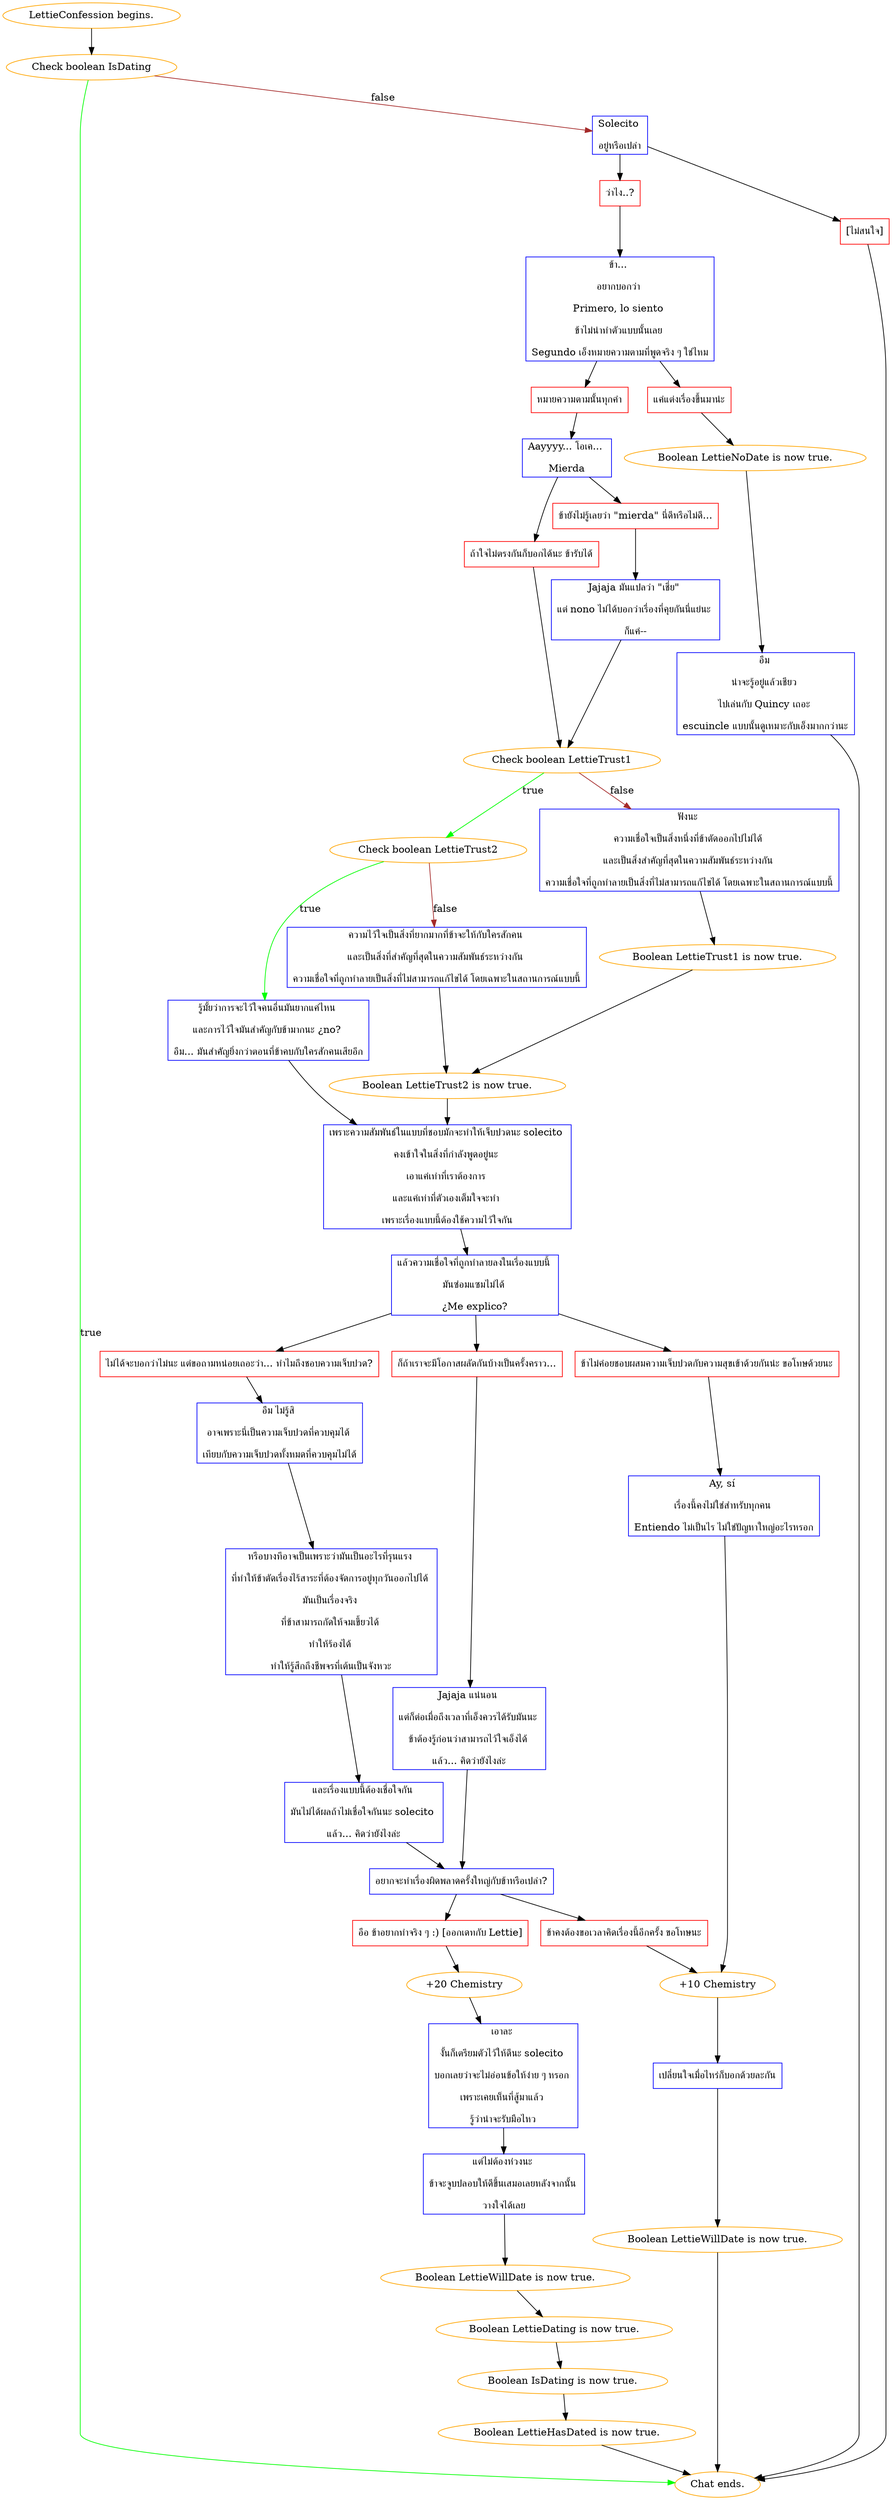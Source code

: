 digraph {
	"LettieConfession begins." [color=orange];
		"LettieConfession begins." -> j3507132931;
	j3507132931 [label="Check boolean IsDating",color=orange];
		j3507132931 -> "Chat ends." [label=true,color=green];
		j3507132931 -> j3673760290 [label=false,color=brown];
	"Chat ends." [color=orange];
	j3673760290 [label="Solecito 
อยู่หรือเปล่า",shape=box,color=blue];
		j3673760290 -> j578077560;
		j3673760290 -> j3001038503;
	j578077560 [label="ว่าไง..?",shape=box,color=red];
		j578077560 -> j3614802022;
	j3001038503 [label="[ไม่สนใจ]",shape=box,color=red];
		j3001038503 -> "Chat ends.";
	j3614802022 [label="ข้า... 
อยากบอกว่า 
Primero, lo siento 
ข้าไม่น่าทำตัวแบบนั้นเลย 
Segundo เอ็งหมายความตามที่พูดจริง ๆ ใช่ไหม",shape=box,color=blue];
		j3614802022 -> j3090456614;
		j3614802022 -> j2332219176;
	j3090456614 [label="หมายความตามนั้นทุกคำ",shape=box,color=red];
		j3090456614 -> j1329432497;
	j2332219176 [label="แค่แต่งเรื่องขึ้นมาน่ะ",shape=box,color=red];
		j2332219176 -> j981729872;
	j1329432497 [label="Aayyyy... โอเค... 
Mierda",shape=box,color=blue];
		j1329432497 -> j1383824494;
		j1329432497 -> j1620151351;
	j981729872 [label="Boolean LettieNoDate is now true.",color=orange];
		j981729872 -> j2817840159;
	j1383824494 [label="ถ้าใจไม่ตรงกันก็บอกได้นะ ข้ารับได้",shape=box,color=red];
		j1383824494 -> j2720179985;
	j1620151351 [label="ข้ายังไม่รู้เลยว่า \"mierda\" นี่ดีหรือไม่ดี...",shape=box,color=red];
		j1620151351 -> j4191649695;
	j2817840159 [label="อืม 
น่าจะรู้อยู่แล้วเชียว 
ไปเล่นกับ Quincy เถอะ 
escuincle แบบนั้นดูเหมาะกับเอ็งมากกว่านะ",shape=box,color=blue];
		j2817840159 -> "Chat ends.";
	j2720179985 [label="Check boolean LettieTrust1",color=orange];
		j2720179985 -> j675720518 [label=true,color=green];
		j2720179985 -> j1006532271 [label=false,color=brown];
	j4191649695 [label="Jajaja มันแปลว่า \"เชี่ย\" 
แต่ nono ไม่ได้บอกว่าเรื่องที่คุยกันนี่แย่นะ 
ก็แค่--",shape=box,color=blue];
		j4191649695 -> j2720179985;
	j675720518 [label="Check boolean LettieTrust2",color=orange];
		j675720518 -> j2095903725 [label=true,color=green];
		j675720518 -> j158067091 [label=false,color=brown];
	j1006532271 [label="ฟังนะ 
ความเชื่อใจเป็นสิ่งหนึ่งที่ข้าตัดออกไปไม่ได้ 
และเป็นสิ่งสำคัญที่สุดในความสัมพันธ์ระหว่างกัน 
ความเชื่อใจที่ถูกทำลายเป็นสิ่งที่ไม่สามารถแก้ไขได้ โดยเฉพาะในสถานการณ์แบบนี้",shape=box,color=blue];
		j1006532271 -> j368420766;
	j2095903725 [label="รู้มั้ยว่าการจะไว้ใจคนอื่นมันยากแค่ไหน 
และการไว้ใจมันสำคัญกับข้ามากนะ ¿no? 
อืม... มันสำคัญยิ่งกว่าตอนที่ข้าคบกับใครสักคนเสียอีก",shape=box,color=blue];
		j2095903725 -> j2115050485;
	j158067091 [label="ความไว้ใจเป็นสิ่งที่ยากมากที่ข้าจะให้กับใครสักคน 
และเป็นสิ่งที่สำคัญที่สุดในความสัมพันธ์ระหว่างกัน 
ความเชื่อใจที่ถูกทำลายเป็นสิ่งที่ไม่สามารถแก้ไขได้ โดยเฉพาะในสถานการณ์แบบนี้",shape=box,color=blue];
		j158067091 -> j2391814326;
	j368420766 [label="Boolean LettieTrust1 is now true.",color=orange];
		j368420766 -> j2391814326;
	j2115050485 [label="เพราะความสัมพันธ์ในแบบที่ชอบมักจะทำให้เจ็บปวดนะ solecito 
คงเข้าใจในสิ่งที่กำลังพูดอยู่นะ 
เอาแค่เท่าที่เราต้องการ 
และแค่เท่าที่ตัวเองเต็มใจจะทำ 
เพราะเรื่องแบบนี้ต้องใช้ความไว้ใจกัน",shape=box,color=blue];
		j2115050485 -> j2774773036;
	j2391814326 [label="Boolean LettieTrust2 is now true.",color=orange];
		j2391814326 -> j2115050485;
	j2774773036 [label="แล้วความเชื่อใจที่ถูกทำลายลงในเรื่องแบบนี้ 
มันซ่อมแซมไม่ได้ 
¿Me explico?",shape=box,color=blue];
		j2774773036 -> j840388826;
		j2774773036 -> j3632615341;
		j2774773036 -> j955183561;
	j840388826 [label="ไม่ได้จะบอกว่าไม่นะ แต่ขอถามหน่อยเถอะว่า... ทำไมถึงชอบความเจ็บปวด?",shape=box,color=red];
		j840388826 -> j2647632794;
	j3632615341 [label="ก็ถ้าเราจะมีโอกาสผลัดกันบ้างเป็นครั้งคราว...",shape=box,color=red];
		j3632615341 -> j470315966;
	j955183561 [label="ข้าไม่ค่อยชอบผสมความเจ็บปวดกับความสุขเข้าด้วยกันน่ะ ขอโทษด้วยนะ",shape=box,color=red];
		j955183561 -> j2417797;
	j2647632794 [label="อืม ไม่รู้สิ 
อาจเพราะนี่เป็นความเจ็บปวดที่ควบคุมได้ 
เทียบกับความเจ็บปวดทั้งหมดที่ควบคุมไม่ได้",shape=box,color=blue];
		j2647632794 -> j614178269;
	j470315966 [label="Jajaja แน่นอน 
แต่ก็ต่อเมื่อถึงเวลาที่เอ็งควรได้รับมันนะ 
ข้าต้องรู้ก่อนว่าสามารถไว้ใจเอ็งได้ 
แล้ว... คิดว่ายังไงล่ะ",shape=box,color=blue];
		j470315966 -> j164730553;
	j2417797 [label="Ay, sí 
เรื่องนี้คงไม่ใช่สำหรับทุกคน 
Entiendo ไม่เป็นไร ไม่ใช่ปัญหาใหญ่อะไรหรอก",shape=box,color=blue];
		j2417797 -> j2901548525;
	j614178269 [label="หรือบางทีอาจเป็นเพราะว่ามันเป็นอะไรที่รุนแรง 
ที่ทำให้ข้าตัดเรื่องไร้สาระที่ต้องจัดการอยู่ทุกวันออกไปได้ 
มันเป็นเรื่องจริง 
ที่ข้าสามารถกัดให้จมเขี้ยวได้ 
ทำให้ร้องได้ 
ทำให้รู้สึกถึงชีพจรที่เต้นเป็นจังหวะ",shape=box,color=blue];
		j614178269 -> j1357191929;
	j164730553 [label="อยากจะทำเรื่องผิดพลาดครั้งใหญ่กับข้าหรือเปล่า?",shape=box,color=blue];
		j164730553 -> j348472197;
		j164730553 -> j4217089192;
	j2901548525 [label="+10 Chemistry",color=orange];
		j2901548525 -> j3421858104;
	j1357191929 [label="และเรื่องแบบนี้ต้องเชื่อใจกัน 
มันไม่ได้ผลถ้าไม่เชื่อใจกันนะ solecito 
แล้ว... คิดว่ายังไงล่ะ",shape=box,color=blue];
		j1357191929 -> j164730553;
	j348472197 [label="อือ ข้าอยากทำจริง ๆ :) [ออกเดทกับ Lettie]",shape=box,color=red];
		j348472197 -> j1815169336;
	j4217089192 [label="ข้าคงต้องขอเวลาคิดเรื่องนี้อีกครั้ง ขอโทษนะ",shape=box,color=red];
		j4217089192 -> j2901548525;
	j3421858104 [label="เปลี่ยนใจเมื่อไหร่ก็บอกด้วยละกัน",shape=box,color=blue];
		j3421858104 -> j2129367046;
	j1815169336 [label="+20 Chemistry",color=orange];
		j1815169336 -> j2016925138;
	j2129367046 [label="Boolean LettieWillDate is now true.",color=orange];
		j2129367046 -> "Chat ends.";
	j2016925138 [label="เอาละ 
งั้นก็เตรียมตัวไว้ให้ดีนะ solecito 
บอกเลยว่าจะไม่อ่อนข้อให้ง่าย ๆ หรอก 
เพราะเคยเห็นที่สู้มาแล้ว 
รู้ว่าน่าจะรับมือไหว",shape=box,color=blue];
		j2016925138 -> j1439275554;
	j1439275554 [label="แต่ไม่ต้องห่วงนะ 
ข้าจะจูบปลอบให้ดีขึ้นเสมอเลยหลังจากนั้น 
วางใจได้เลย",shape=box,color=blue];
		j1439275554 -> j1300785588;
	j1300785588 [label="Boolean LettieWillDate is now true.",color=orange];
		j1300785588 -> j702074970;
	j702074970 [label="Boolean LettieDating is now true.",color=orange];
		j702074970 -> j938814249;
	j938814249 [label="Boolean IsDating is now true.",color=orange];
		j938814249 -> j3003494003;
	j3003494003 [label="Boolean LettieHasDated is now true.",color=orange];
		j3003494003 -> "Chat ends.";
}
